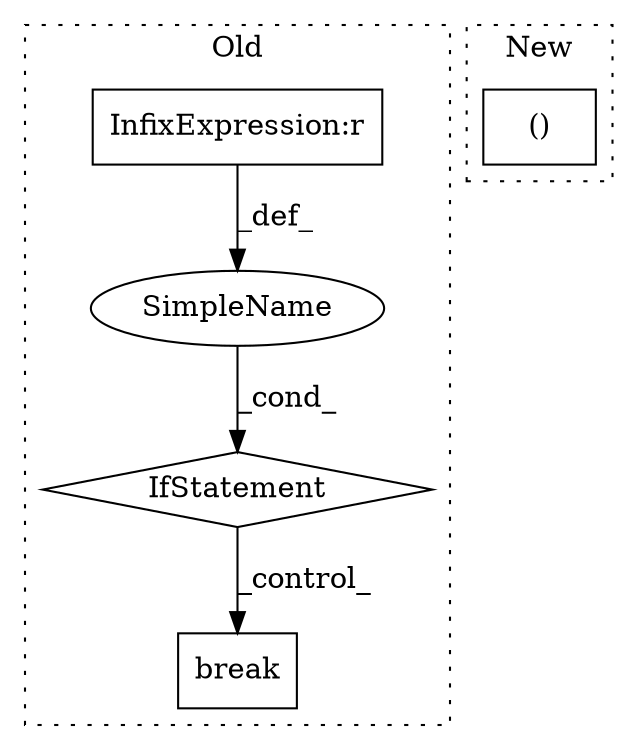 digraph G {
subgraph cluster0 {
1 [label="break" a="10" s="7424" l="6" shape="box"];
3 [label="IfStatement" a="25" s="7346,7410" l="4,2" shape="diamond"];
4 [label="SimpleName" a="42" s="" l="" shape="ellipse"];
5 [label="InfixExpression:r" a="27" s="7403" l="3" shape="box"];
label = "Old";
style="dotted";
}
subgraph cluster1 {
2 [label="()" a="106" s="6638" l="22" shape="box"];
label = "New";
style="dotted";
}
3 -> 1 [label="_control_"];
4 -> 3 [label="_cond_"];
5 -> 4 [label="_def_"];
}